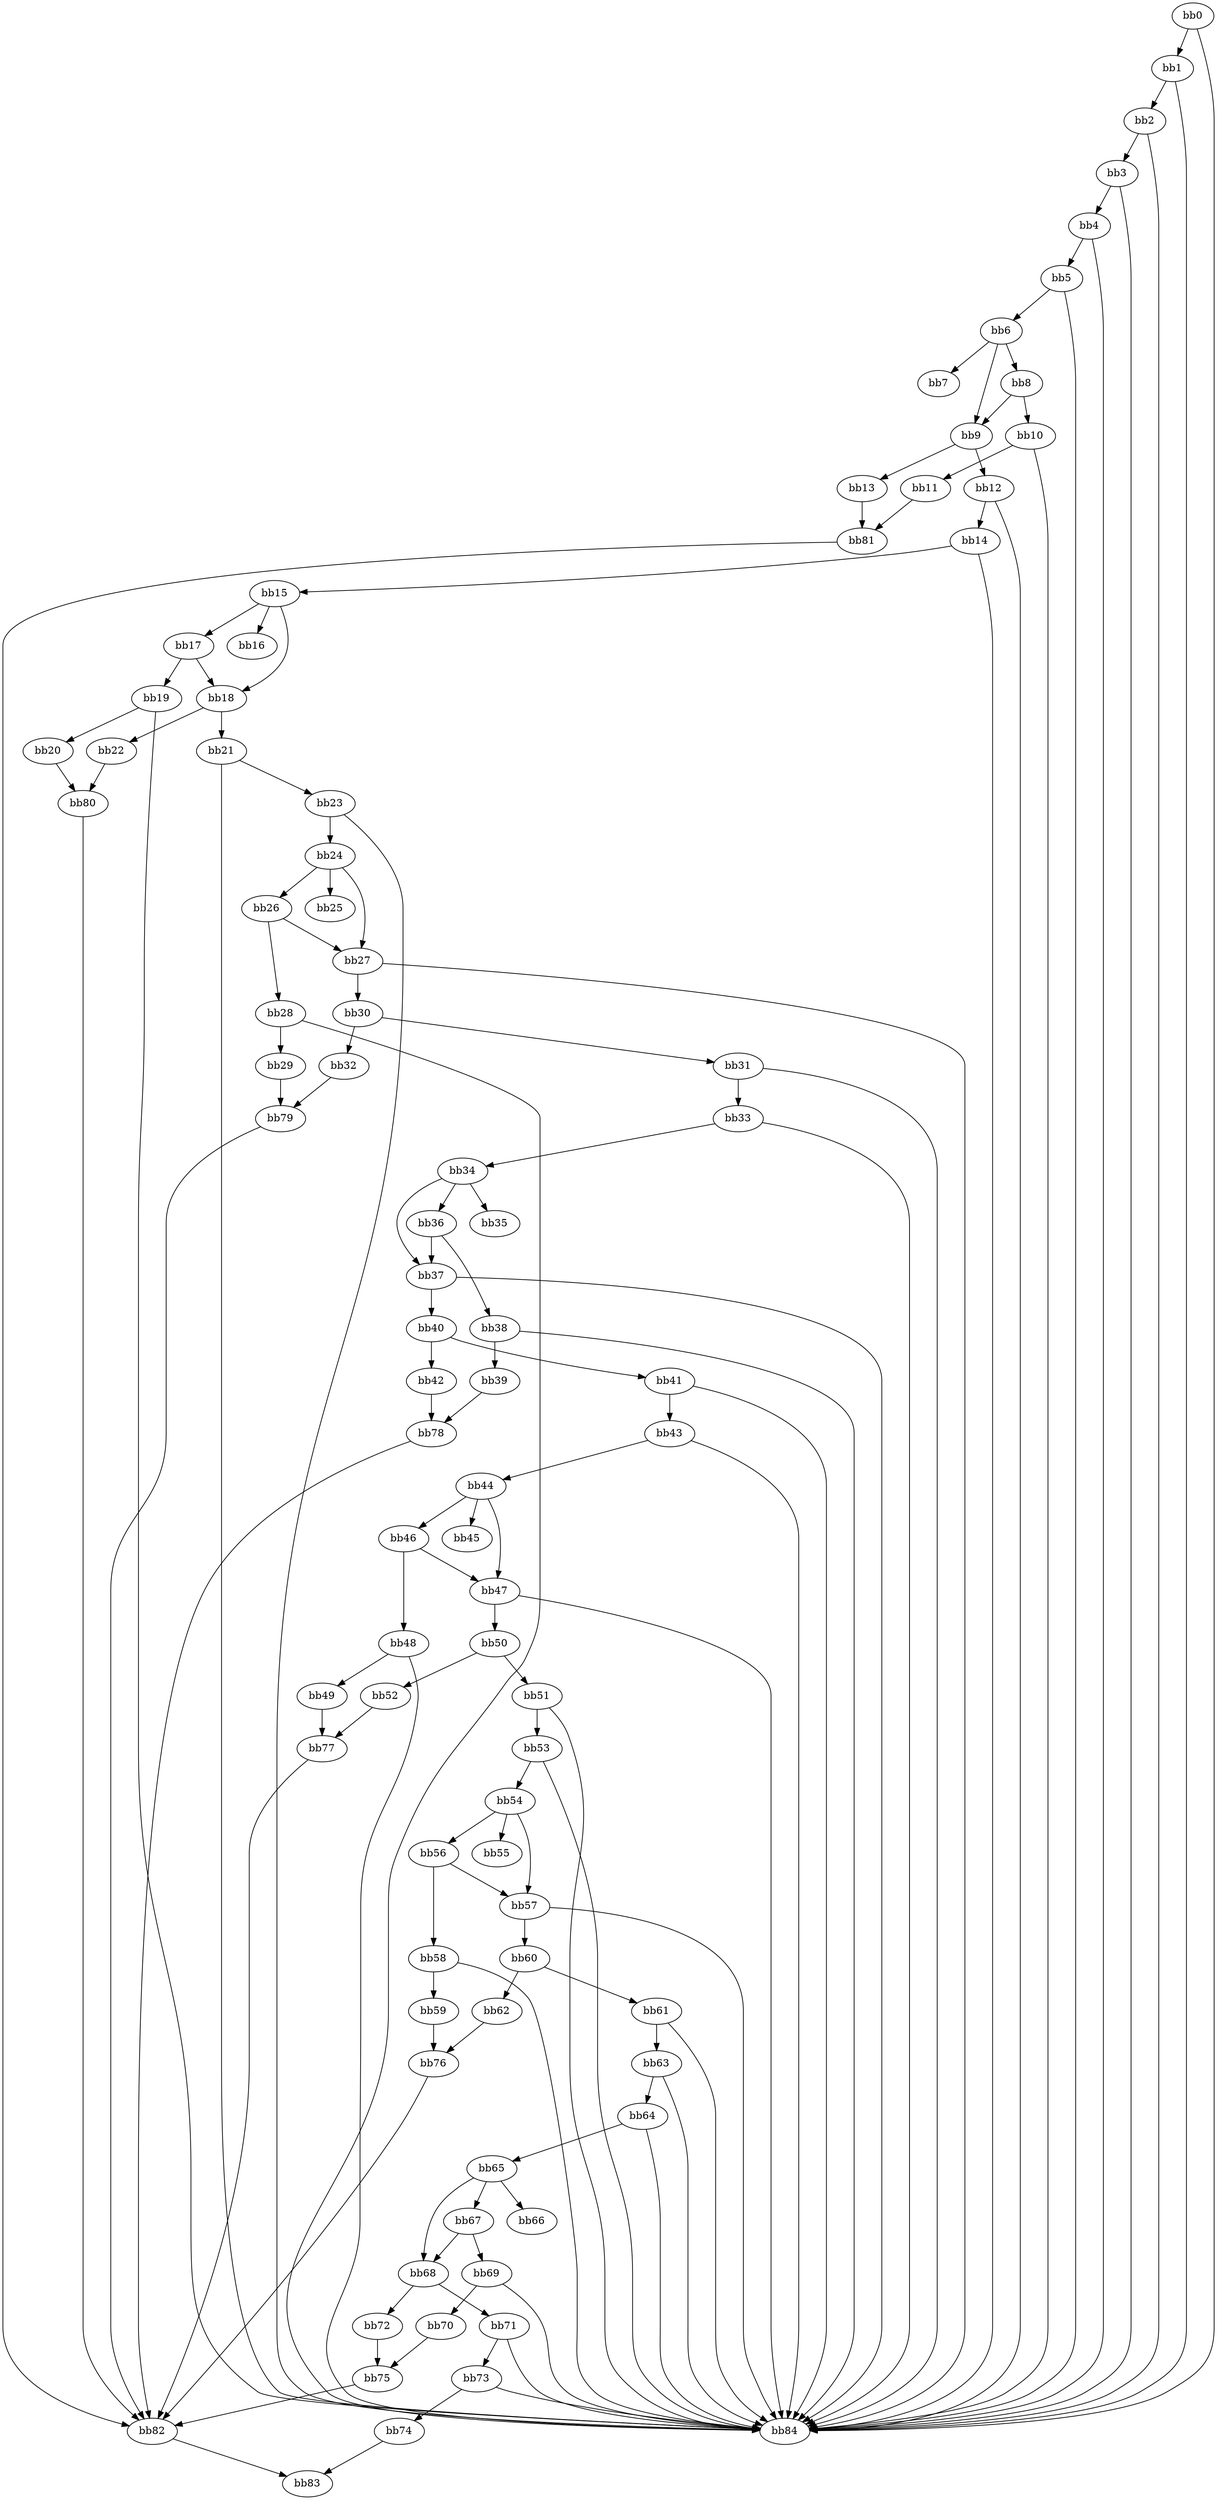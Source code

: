 digraph {
    0 [ label = "bb0\l" ]
    1 [ label = "bb1\l" ]
    2 [ label = "bb2\l" ]
    3 [ label = "bb3\l" ]
    4 [ label = "bb4\l" ]
    5 [ label = "bb5\l" ]
    6 [ label = "bb6\l" ]
    7 [ label = "bb7\l" ]
    8 [ label = "bb8\l" ]
    9 [ label = "bb9\l" ]
    10 [ label = "bb10\l" ]
    11 [ label = "bb11\l" ]
    12 [ label = "bb12\l" ]
    13 [ label = "bb13\l" ]
    14 [ label = "bb14\l" ]
    15 [ label = "bb15\l" ]
    16 [ label = "bb16\l" ]
    17 [ label = "bb17\l" ]
    18 [ label = "bb18\l" ]
    19 [ label = "bb19\l" ]
    20 [ label = "bb20\l" ]
    21 [ label = "bb21\l" ]
    22 [ label = "bb22\l" ]
    23 [ label = "bb23\l" ]
    24 [ label = "bb24\l" ]
    25 [ label = "bb25\l" ]
    26 [ label = "bb26\l" ]
    27 [ label = "bb27\l" ]
    28 [ label = "bb28\l" ]
    29 [ label = "bb29\l" ]
    30 [ label = "bb30\l" ]
    31 [ label = "bb31\l" ]
    32 [ label = "bb32\l" ]
    33 [ label = "bb33\l" ]
    34 [ label = "bb34\l" ]
    35 [ label = "bb35\l" ]
    36 [ label = "bb36\l" ]
    37 [ label = "bb37\l" ]
    38 [ label = "bb38\l" ]
    39 [ label = "bb39\l" ]
    40 [ label = "bb40\l" ]
    41 [ label = "bb41\l" ]
    42 [ label = "bb42\l" ]
    43 [ label = "bb43\l" ]
    44 [ label = "bb44\l" ]
    45 [ label = "bb45\l" ]
    46 [ label = "bb46\l" ]
    47 [ label = "bb47\l" ]
    48 [ label = "bb48\l" ]
    49 [ label = "bb49\l" ]
    50 [ label = "bb50\l" ]
    51 [ label = "bb51\l" ]
    52 [ label = "bb52\l" ]
    53 [ label = "bb53\l" ]
    54 [ label = "bb54\l" ]
    55 [ label = "bb55\l" ]
    56 [ label = "bb56\l" ]
    57 [ label = "bb57\l" ]
    58 [ label = "bb58\l" ]
    59 [ label = "bb59\l" ]
    60 [ label = "bb60\l" ]
    61 [ label = "bb61\l" ]
    62 [ label = "bb62\l" ]
    63 [ label = "bb63\l" ]
    64 [ label = "bb64\l" ]
    65 [ label = "bb65\l" ]
    66 [ label = "bb66\l" ]
    67 [ label = "bb67\l" ]
    68 [ label = "bb68\l" ]
    69 [ label = "bb69\l" ]
    70 [ label = "bb70\l" ]
    71 [ label = "bb71\l" ]
    72 [ label = "bb72\l" ]
    73 [ label = "bb73\l" ]
    74 [ label = "bb74\l" ]
    75 [ label = "bb75\l" ]
    76 [ label = "bb76\l" ]
    77 [ label = "bb77\l" ]
    78 [ label = "bb78\l" ]
    79 [ label = "bb79\l" ]
    80 [ label = "bb80\l" ]
    81 [ label = "bb81\l" ]
    82 [ label = "bb82\l" ]
    83 [ label = "bb83\l" ]
    84 [ label = "bb84\l" ]
    0 -> 1 [ ]
    0 -> 84 [ ]
    1 -> 2 [ ]
    1 -> 84 [ ]
    2 -> 3 [ ]
    2 -> 84 [ ]
    3 -> 4 [ ]
    3 -> 84 [ ]
    4 -> 5 [ ]
    4 -> 84 [ ]
    5 -> 6 [ ]
    5 -> 84 [ ]
    6 -> 7 [ ]
    6 -> 8 [ ]
    6 -> 9 [ ]
    8 -> 9 [ ]
    8 -> 10 [ ]
    9 -> 12 [ ]
    9 -> 13 [ ]
    10 -> 11 [ ]
    10 -> 84 [ ]
    11 -> 81 [ ]
    12 -> 14 [ ]
    12 -> 84 [ ]
    13 -> 81 [ ]
    14 -> 15 [ ]
    14 -> 84 [ ]
    15 -> 16 [ ]
    15 -> 17 [ ]
    15 -> 18 [ ]
    17 -> 18 [ ]
    17 -> 19 [ ]
    18 -> 21 [ ]
    18 -> 22 [ ]
    19 -> 20 [ ]
    19 -> 84 [ ]
    20 -> 80 [ ]
    21 -> 23 [ ]
    21 -> 84 [ ]
    22 -> 80 [ ]
    23 -> 24 [ ]
    23 -> 84 [ ]
    24 -> 25 [ ]
    24 -> 26 [ ]
    24 -> 27 [ ]
    26 -> 27 [ ]
    26 -> 28 [ ]
    27 -> 30 [ ]
    27 -> 84 [ ]
    28 -> 29 [ ]
    28 -> 84 [ ]
    29 -> 79 [ ]
    30 -> 31 [ ]
    30 -> 32 [ ]
    31 -> 33 [ ]
    31 -> 84 [ ]
    32 -> 79 [ ]
    33 -> 34 [ ]
    33 -> 84 [ ]
    34 -> 35 [ ]
    34 -> 36 [ ]
    34 -> 37 [ ]
    36 -> 37 [ ]
    36 -> 38 [ ]
    37 -> 40 [ ]
    37 -> 84 [ ]
    38 -> 39 [ ]
    38 -> 84 [ ]
    39 -> 78 [ ]
    40 -> 41 [ ]
    40 -> 42 [ ]
    41 -> 43 [ ]
    41 -> 84 [ ]
    42 -> 78 [ ]
    43 -> 44 [ ]
    43 -> 84 [ ]
    44 -> 45 [ ]
    44 -> 46 [ ]
    44 -> 47 [ ]
    46 -> 47 [ ]
    46 -> 48 [ ]
    47 -> 50 [ ]
    47 -> 84 [ ]
    48 -> 49 [ ]
    48 -> 84 [ ]
    49 -> 77 [ ]
    50 -> 51 [ ]
    50 -> 52 [ ]
    51 -> 53 [ ]
    51 -> 84 [ ]
    52 -> 77 [ ]
    53 -> 54 [ ]
    53 -> 84 [ ]
    54 -> 55 [ ]
    54 -> 56 [ ]
    54 -> 57 [ ]
    56 -> 57 [ ]
    56 -> 58 [ ]
    57 -> 60 [ ]
    57 -> 84 [ ]
    58 -> 59 [ ]
    58 -> 84 [ ]
    59 -> 76 [ ]
    60 -> 61 [ ]
    60 -> 62 [ ]
    61 -> 63 [ ]
    61 -> 84 [ ]
    62 -> 76 [ ]
    63 -> 64 [ ]
    63 -> 84 [ ]
    64 -> 65 [ ]
    64 -> 84 [ ]
    65 -> 66 [ ]
    65 -> 67 [ ]
    65 -> 68 [ ]
    67 -> 68 [ ]
    67 -> 69 [ ]
    68 -> 71 [ ]
    68 -> 72 [ ]
    69 -> 70 [ ]
    69 -> 84 [ ]
    70 -> 75 [ ]
    71 -> 73 [ ]
    71 -> 84 [ ]
    72 -> 75 [ ]
    73 -> 74 [ ]
    73 -> 84 [ ]
    74 -> 83 [ ]
    75 -> 82 [ ]
    76 -> 82 [ ]
    77 -> 82 [ ]
    78 -> 82 [ ]
    79 -> 82 [ ]
    80 -> 82 [ ]
    81 -> 82 [ ]
    82 -> 83 [ ]
}

